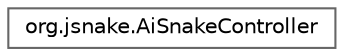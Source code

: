 digraph "Osztályhierarchia-ábra"
{
 // LATEX_PDF_SIZE
  bgcolor="transparent";
  edge [fontname=Helvetica,fontsize=10,labelfontname=Helvetica,labelfontsize=10];
  node [fontname=Helvetica,fontsize=10,shape=box,height=0.2,width=0.4];
  rankdir="LR";
  Node0 [id="Node000000",label="org.jsnake.AiSnakeController",height=0.2,width=0.4,color="grey40", fillcolor="white", style="filled",URL="$classorg_1_1jsnake_1_1_ai_snake_controller.html",tooltip="Az AI kígyó vezérlője."];
}
